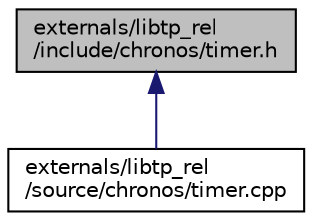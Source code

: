 digraph "externals/libtp_rel/include/chronos/timer.h"
{
 // LATEX_PDF_SIZE
  edge [fontname="Helvetica",fontsize="10",labelfontname="Helvetica",labelfontsize="10"];
  node [fontname="Helvetica",fontsize="10",shape=record];
  Node1 [label="externals/libtp_rel\l/include/chronos/timer.h",height=0.2,width=0.4,color="black", fillcolor="grey75", style="filled", fontcolor="black",tooltip="Simple timer classes to schedule function calls."];
  Node1 -> Node2 [dir="back",color="midnightblue",fontsize="10",style="solid",fontname="Helvetica"];
  Node2 [label="externals/libtp_rel\l/source/chronos/timer.cpp",height=0.2,width=0.4,color="black", fillcolor="white", style="filled",URL="$dc/de5/timer_8cpp.html",tooltip="Simple timer classes to schedule function calls."];
}
